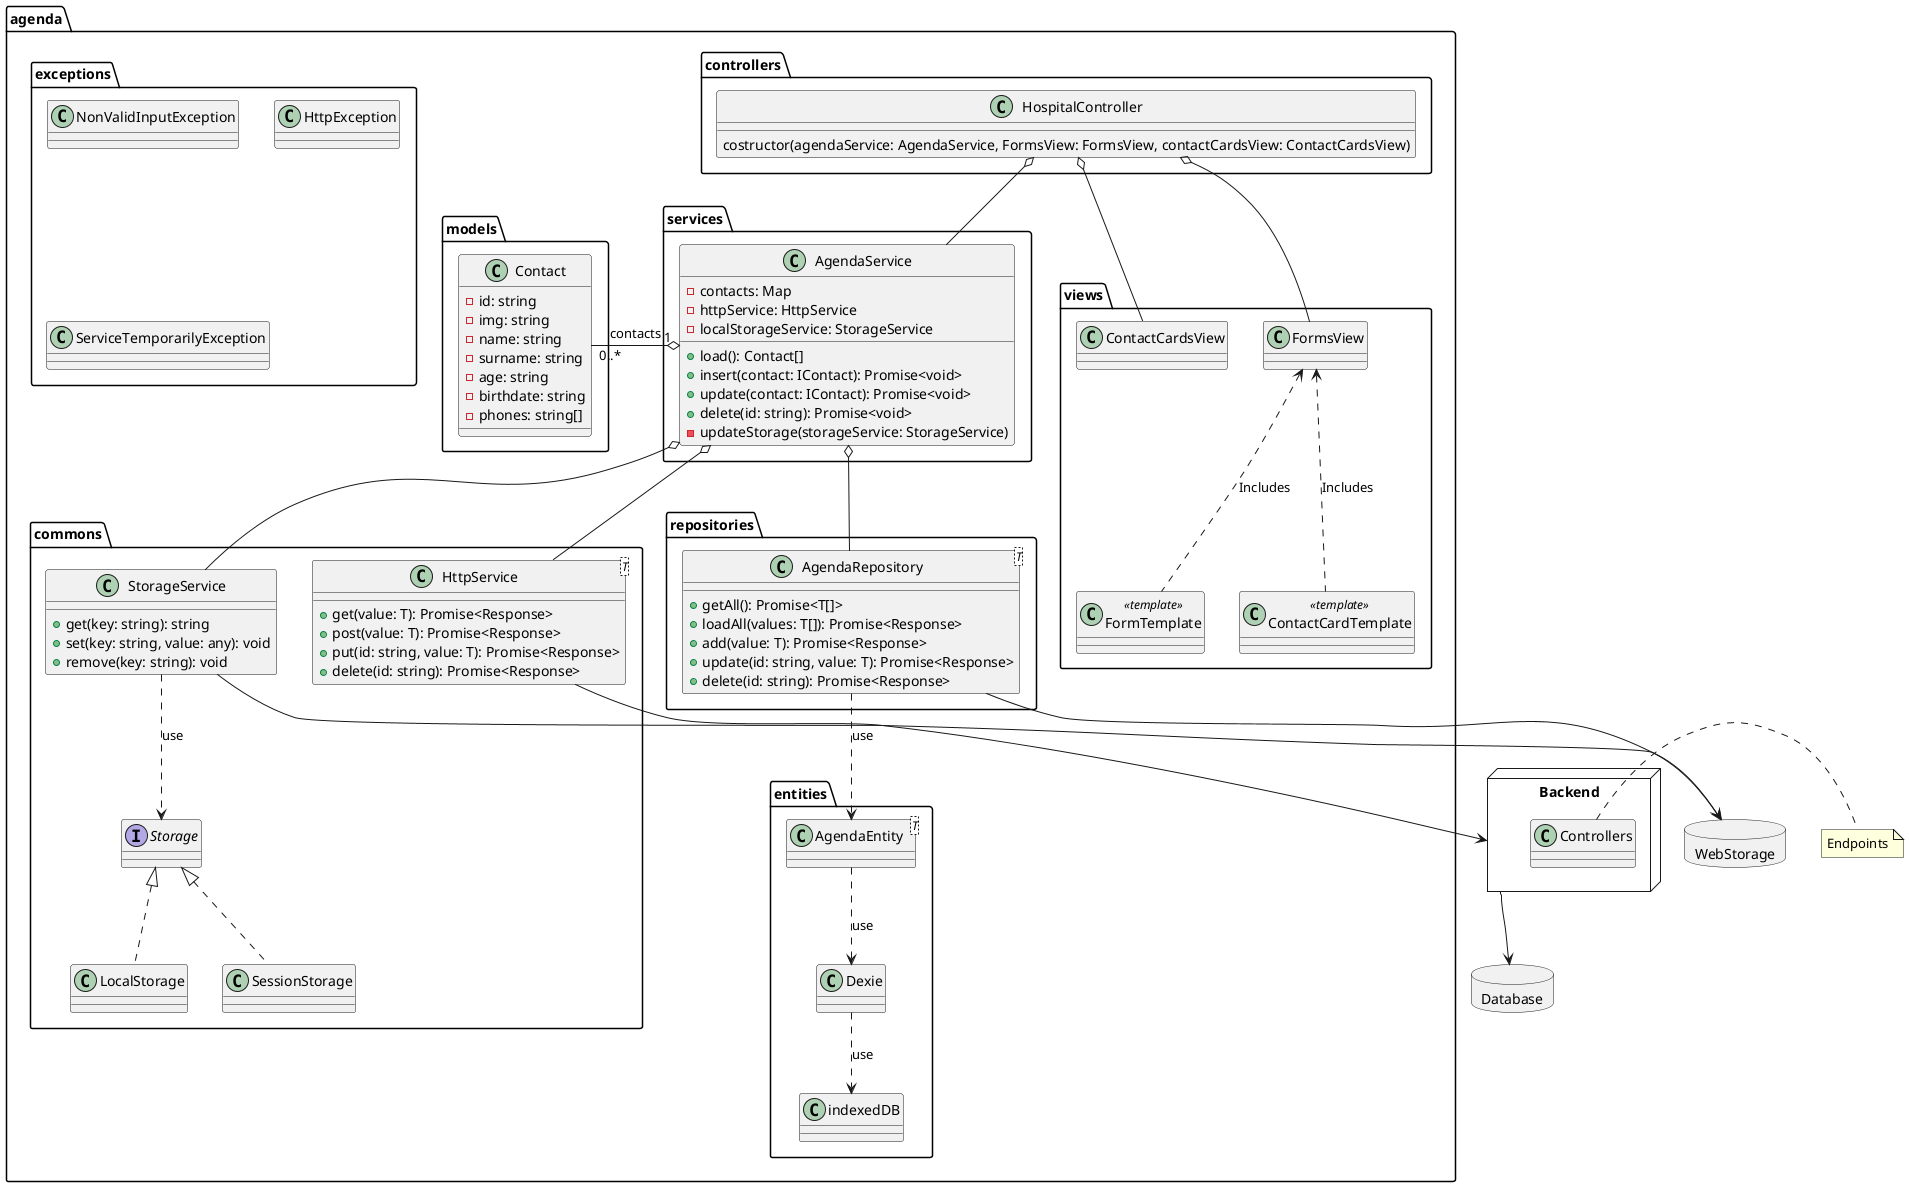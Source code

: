 @startuml Client

package Database <<Database>> {

}
node Backend {
    class Controllers{}
}
note right: Endpoints

Backend --> Database

package agenda {


    package commons {

        class HttpService<T>{
            + get(value: T): Promise<Response>
            + post(value: T): Promise<Response>
            + put(id: string, value: T): Promise<Response>
            + delete(id: string): Promise<Response>
        }

        class StorageService {
            + get(key: string): string
            + set(key: string, value: any): void
            + remove(key: string): void
        }

        interface Storage {}

        class LocalStorage implements Storage {}
        class SessionStorage implements Storage {}

        StorageService -[dashed]-> Storage: "use"

    }

    package services {
        class AgendaService {

            - contacts: Map
            - httpService: HttpService
            - localStorageService: StorageService
            + load(): Contact[]
            + insert(contact: IContact): Promise<void>
            + update(contact: IContact): Promise<void>
            + delete(id: string): Promise<void>
            - updateStorage(storageService: StorageService)
        }

        AgendaService o-- HttpService
        AgendaService o-- StorageService
    }


    package views {
        class ContactCardsView{}
        class FormsView{}
        class FormTemplate<<template>> {}
        class ContactCardTemplate<<template>> {}

        FormsView <.. FormTemplate: "Includes"
        FormsView <.. ContactCardTemplate: "Includes"
    }
    package controllers {
        class HospitalController {
            costructor(agendaService: AgendaService, FormsView: FormsView, contactCardsView: ContactCardsView)

        }

        HospitalController o-- AgendaService
        HospitalController o-- FormsView
        HospitalController o-- ContactCardsView
    }
    package models {


        class Contact {
            - id: string
            - img: string
            - name: string
            - surname: string
            - age: string
            - birthdate: string
            - phones: string[]
        }


        AgendaService "1" o- "0..*" Contact : contacts
    }
    package exceptions {
        class NonValidInputException{}
        class HttpException{}
        class ServiceTemporarilyException{}
    }

    package entities {
        class AgendaEntity<T>{}

        AgendaEntity -[dashed]-> Dexie: "use"
        Dexie -[dashed]-> indexedDB: "use"
    }

    package repositories {
        class AgendaRepository<T>{
            + getAll(): Promise<T[]>
            + loadAll(values: T[]): Promise<Response>
            + add(value: T): Promise<Response>
            + update(id: string, value: T): Promise<Response>
            + delete(id: string): Promise<Response>
        }

        AgendaRepository -[dashed]-> AgendaEntity: "use"
        AgendaService o-- AgendaRepository
    }

}

package WebStorage <<Database>> {

}

AgendaRepository --> WebStorage
StorageService --> WebStorage
HttpService --> Backend
@enduml